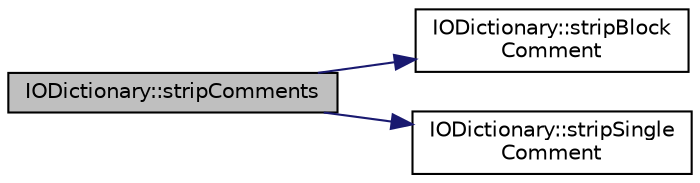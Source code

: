 digraph "IODictionary::stripComments"
{
 // LATEX_PDF_SIZE
  edge [fontname="Helvetica",fontsize="10",labelfontname="Helvetica",labelfontsize="10"];
  node [fontname="Helvetica",fontsize="10",shape=record];
  rankdir="LR";
  Node1 [label="IODictionary::stripComments",height=0.2,width=0.4,color="black", fillcolor="grey75", style="filled", fontcolor="black",tooltip=" "];
  Node1 -> Node2 [color="midnightblue",fontsize="10",style="solid",fontname="Helvetica"];
  Node2 [label="IODictionary::stripBlock\lComment",height=0.2,width=0.4,color="black", fillcolor="white", style="filled",URL="$classIODictionary.html#a4ac06e814b5d27749ceaf2cdeffb6f32",tooltip=" "];
  Node1 -> Node3 [color="midnightblue",fontsize="10",style="solid",fontname="Helvetica"];
  Node3 [label="IODictionary::stripSingle\lComment",height=0.2,width=0.4,color="black", fillcolor="white", style="filled",URL="$classIODictionary.html#aca978d016bf32e8fe1db40e78725a963",tooltip=" "];
}
